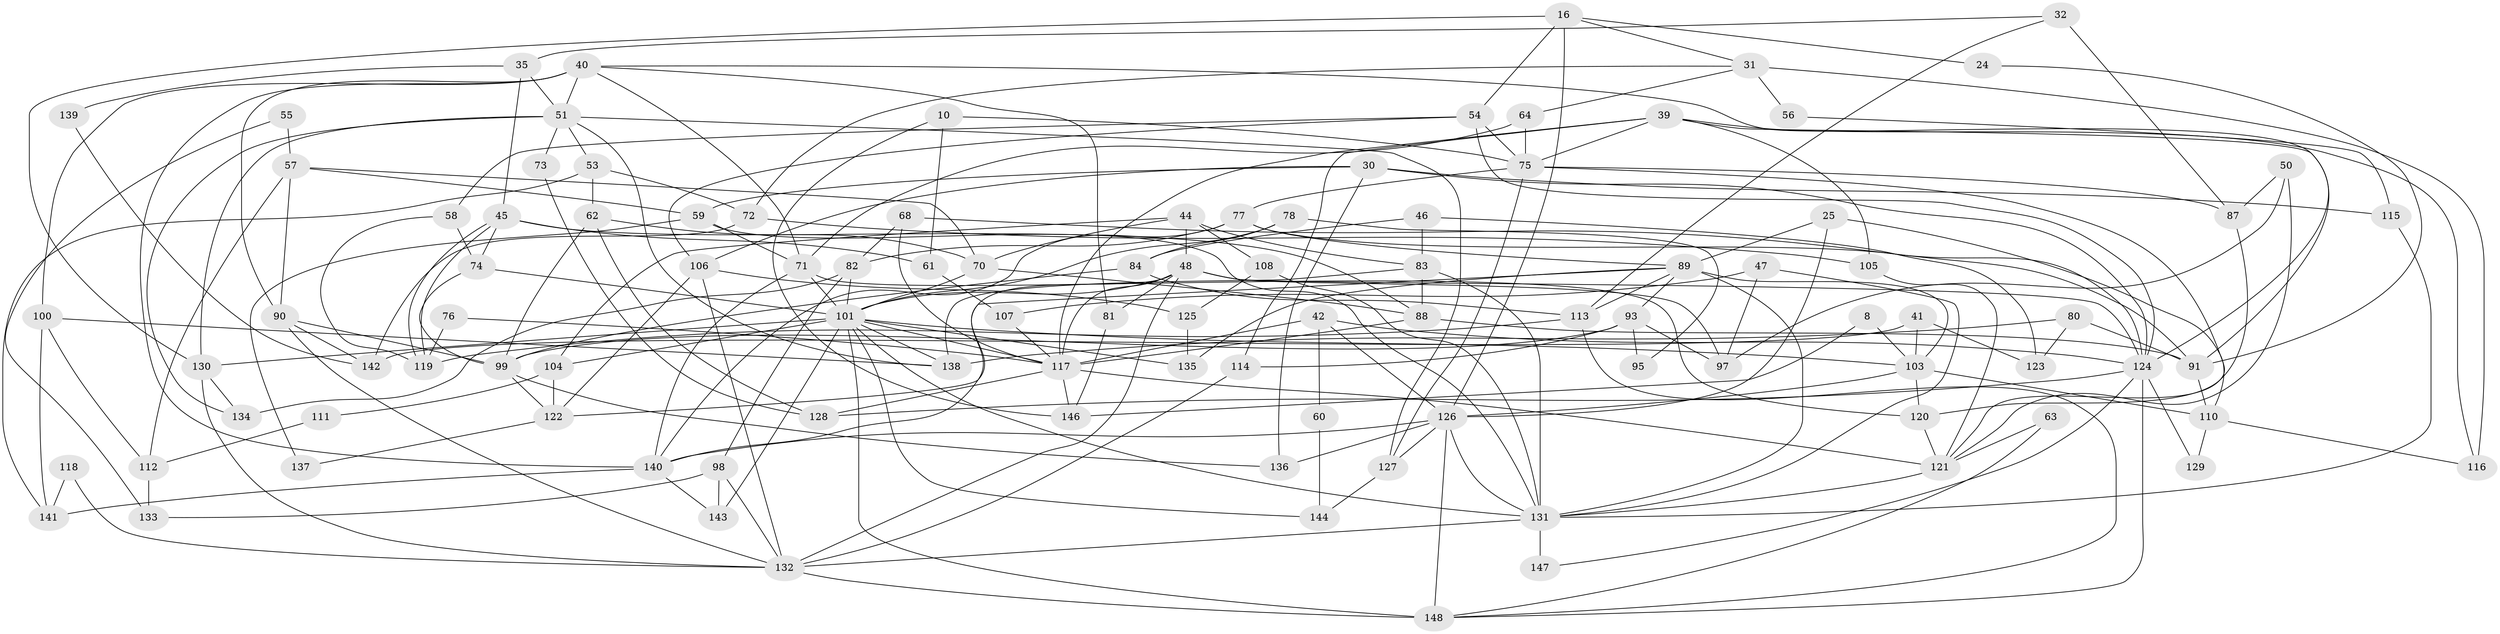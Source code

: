 // original degree distribution, {3: 0.3108108108108108, 4: 0.22972972972972974, 2: 0.13513513513513514, 5: 0.16891891891891891, 6: 0.08108108108108109, 7: 0.05405405405405406, 8: 0.013513513513513514, 9: 0.006756756756756757}
// Generated by graph-tools (version 1.1) at 2025/52/03/04/25 21:52:38]
// undirected, 103 vertices, 229 edges
graph export_dot {
graph [start="1"]
  node [color=gray90,style=filled];
  8;
  10 [super="+2"];
  16;
  24;
  25;
  30;
  31;
  32 [super="+5"];
  35;
  39;
  40 [super="+11"];
  41;
  42;
  44;
  45;
  46;
  47;
  48 [super="+9"];
  50;
  51;
  53;
  54 [super="+1"];
  55;
  56;
  57;
  58;
  59 [super="+18"];
  60;
  61;
  62;
  63;
  64;
  68;
  70 [super="+12"];
  71;
  72;
  73;
  74;
  75 [super="+20"];
  76;
  77;
  78;
  80 [super="+28"];
  81 [super="+79"];
  82;
  83 [super="+66"];
  84;
  87;
  88 [super="+49"];
  89 [super="+4"];
  90;
  91 [super="+13"];
  93;
  95;
  97;
  98;
  99 [super="+92"];
  100;
  101 [super="+65"];
  103 [super="+14+96"];
  104;
  105;
  106;
  107;
  108;
  110 [super="+43"];
  111;
  112 [super="+27"];
  113;
  114;
  115;
  116 [super="+69"];
  117 [super="+102"];
  118;
  119;
  120;
  121 [super="+19"];
  122 [super="+34"];
  123;
  124 [super="+86+38"];
  125;
  126 [super="+94"];
  127;
  128;
  129;
  130;
  131 [super="+85+22+109"];
  132 [super="+17+36"];
  133;
  134 [super="+37"];
  135;
  136;
  137;
  138;
  139;
  140 [super="+67"];
  141;
  142;
  143;
  144;
  146;
  147;
  148 [super="+145"];
  8 -- 146;
  8 -- 103;
  10 -- 146;
  10 -- 61 [weight=2];
  10 -- 75;
  16 -- 130;
  16 -- 31;
  16 -- 24;
  16 -- 126;
  16 -- 54;
  24 -- 91;
  25 -- 110;
  25 -- 126;
  25 -- 89;
  30 -- 136;
  30 -- 106;
  30 -- 115;
  30 -- 59;
  30 -- 124;
  31 -- 64;
  31 -- 72;
  31 -- 56;
  31 -- 116 [weight=2];
  32 -- 87 [weight=2];
  32 -- 35;
  32 -- 113;
  35 -- 45;
  35 -- 51;
  35 -- 139;
  39 -- 105;
  39 -- 114;
  39 -- 116;
  39 -- 91;
  39 -- 117;
  39 -- 75;
  40 -- 51;
  40 -- 140;
  40 -- 81 [weight=2];
  40 -- 90;
  40 -- 100;
  40 -- 124;
  40 -- 71;
  41 -- 103 [weight=2];
  41 -- 123;
  41 -- 142;
  42 -- 126;
  42 -- 60;
  42 -- 117;
  42 -- 124;
  44 -- 48;
  44 -- 70;
  44 -- 104;
  44 -- 108;
  44 -- 83;
  45 -- 74;
  45 -- 119;
  45 -- 119;
  45 -- 61;
  45 -- 88;
  46 -- 84;
  46 -- 123;
  46 -- 83;
  47 -- 97;
  47 -- 107;
  47 -- 131;
  48 -- 97;
  48 -- 140;
  48 -- 124;
  48 -- 81;
  48 -- 117 [weight=2];
  48 -- 132;
  48 -- 101 [weight=2];
  50 -- 121;
  50 -- 87;
  50 -- 97;
  51 -- 130;
  51 -- 127;
  51 -- 53;
  51 -- 73;
  51 -- 138;
  51 -- 134;
  53 -- 62;
  53 -- 72;
  53 -- 141;
  54 -- 75;
  54 -- 58;
  54 -- 106;
  54 -- 124;
  55 -- 57;
  55 -- 133;
  56 -- 115;
  57 -- 90;
  57 -- 59;
  57 -- 112 [weight=2];
  57 -- 70;
  58 -- 119;
  58 -- 74;
  59 -- 71;
  59 -- 137;
  59 -- 131;
  60 -- 144;
  61 -- 107;
  62 -- 128;
  62 -- 99;
  62 -- 70;
  63 -- 121;
  63 -- 148;
  64 -- 71;
  64 -- 75;
  68 -- 82;
  68 -- 91;
  68 -- 117;
  70 -- 101;
  70 -- 88;
  71 -- 120;
  71 -- 140 [weight=2];
  71 -- 101;
  72 -- 142;
  72 -- 105;
  73 -- 128;
  74 -- 99;
  74 -- 101;
  75 -- 87;
  75 -- 77;
  75 -- 127;
  75 -- 121;
  76 -- 119;
  76 -- 117;
  77 -- 82;
  77 -- 140;
  77 -- 89;
  77 -- 124;
  78 -- 101;
  78 -- 84;
  78 -- 95;
  80 -- 138;
  80 -- 123;
  80 -- 91;
  81 -- 146;
  82 -- 98;
  82 -- 134;
  82 -- 101;
  83 -- 138;
  83 -- 131 [weight=2];
  83 -- 88;
  84 -- 113;
  84 -- 99;
  87 -- 120;
  88 -- 91 [weight=2];
  88 -- 117;
  89 -- 113;
  89 -- 93;
  89 -- 122;
  89 -- 131;
  89 -- 103;
  89 -- 135;
  90 -- 142;
  90 -- 99;
  90 -- 132;
  91 -- 110 [weight=2];
  93 -- 114;
  93 -- 95;
  93 -- 97;
  93 -- 99;
  98 -- 133;
  98 -- 143;
  98 -- 132;
  99 -- 122;
  99 -- 136;
  100 -- 141;
  100 -- 138;
  100 -- 112;
  101 -- 104 [weight=2];
  101 -- 117;
  101 -- 130;
  101 -- 148 [weight=2];
  101 -- 103 [weight=2];
  101 -- 135;
  101 -- 138;
  101 -- 143;
  101 -- 144;
  101 -- 131 [weight=2];
  103 -- 126 [weight=2];
  103 -- 120;
  103 -- 110;
  104 -- 111;
  104 -- 122;
  105 -- 121;
  106 -- 125;
  106 -- 132;
  106 -- 122;
  107 -- 117;
  108 -- 125;
  108 -- 131;
  110 -- 129;
  110 -- 116;
  111 -- 112;
  112 -- 133;
  113 -- 119;
  113 -- 148;
  114 -- 132;
  115 -- 131;
  117 -- 128;
  117 -- 146;
  117 -- 121;
  118 -- 141;
  118 -- 132;
  120 -- 121;
  121 -- 131 [weight=2];
  122 -- 137;
  124 -- 129;
  124 -- 128;
  124 -- 148 [weight=2];
  124 -- 147;
  125 -- 135;
  126 -- 136;
  126 -- 140;
  126 -- 127;
  126 -- 148 [weight=2];
  126 -- 131;
  127 -- 144;
  130 -- 132;
  130 -- 134;
  131 -- 132;
  131 -- 147 [weight=2];
  132 -- 148;
  139 -- 142;
  140 -- 143;
  140 -- 141;
}
